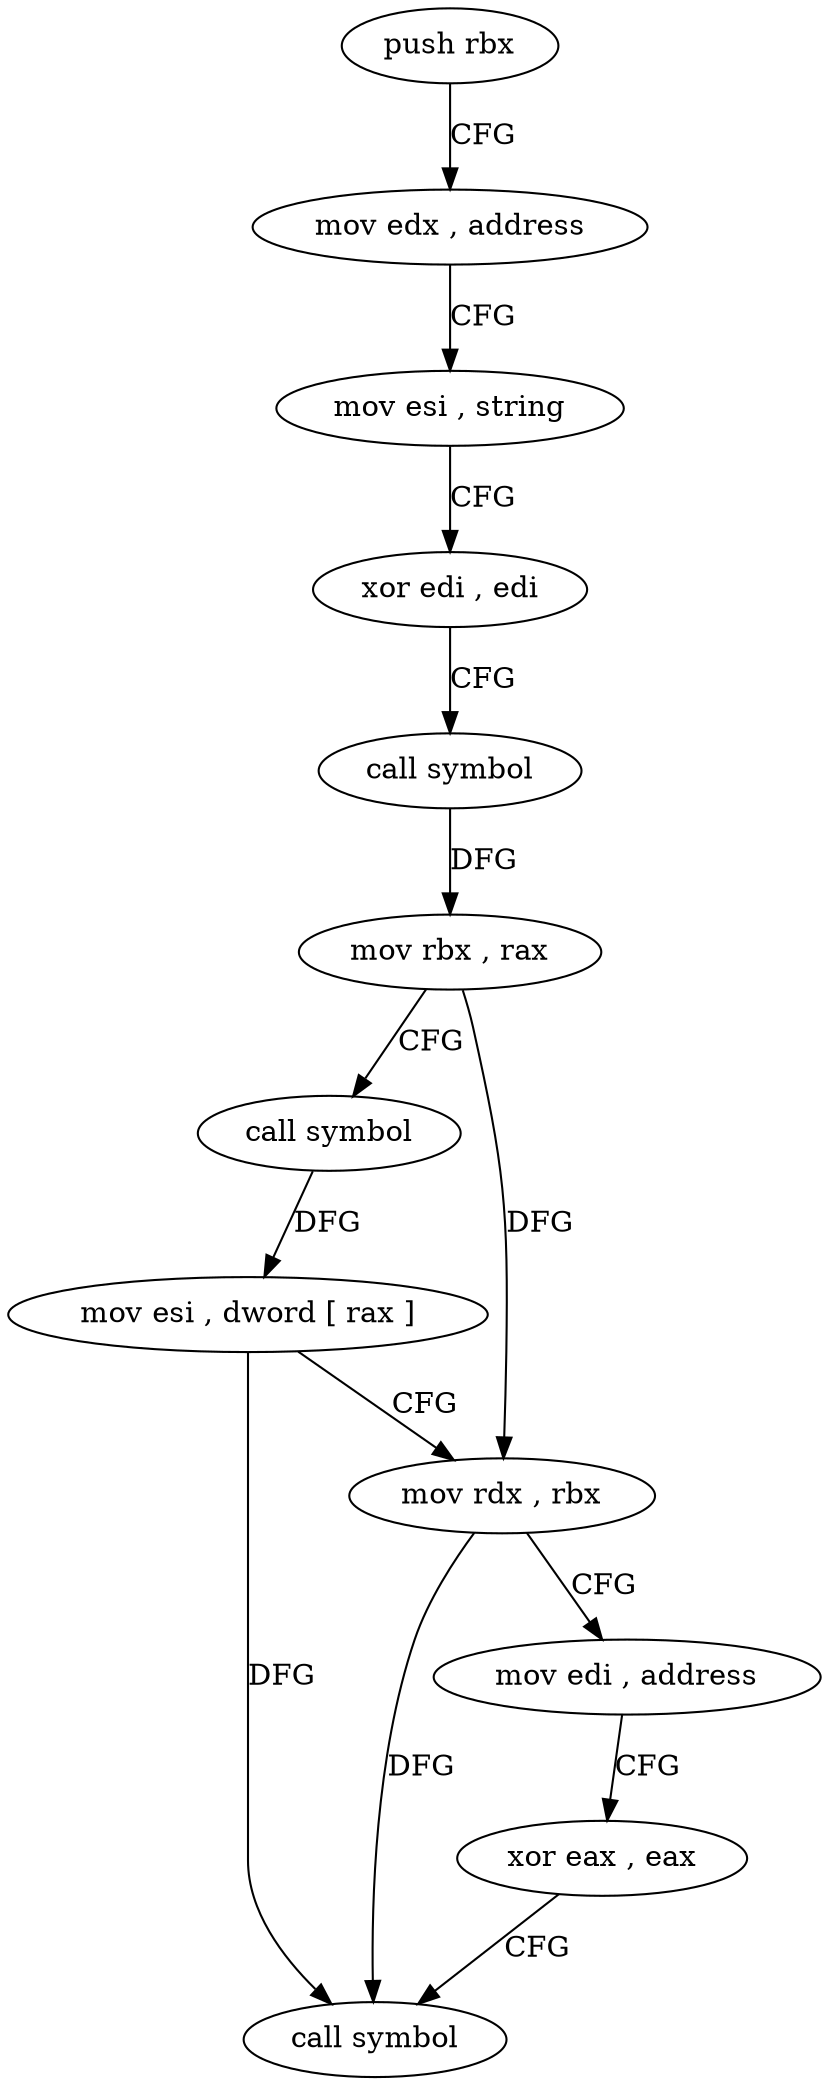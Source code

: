 digraph "func" {
"4208256" [label = "push rbx" ]
"4208257" [label = "mov edx , address" ]
"4208262" [label = "mov esi , string" ]
"4208267" [label = "xor edi , edi" ]
"4208269" [label = "call symbol" ]
"4208274" [label = "mov rbx , rax" ]
"4208277" [label = "call symbol" ]
"4208282" [label = "mov esi , dword [ rax ]" ]
"4208284" [label = "mov rdx , rbx" ]
"4208287" [label = "mov edi , address" ]
"4208292" [label = "xor eax , eax" ]
"4208294" [label = "call symbol" ]
"4208256" -> "4208257" [ label = "CFG" ]
"4208257" -> "4208262" [ label = "CFG" ]
"4208262" -> "4208267" [ label = "CFG" ]
"4208267" -> "4208269" [ label = "CFG" ]
"4208269" -> "4208274" [ label = "DFG" ]
"4208274" -> "4208277" [ label = "CFG" ]
"4208274" -> "4208284" [ label = "DFG" ]
"4208277" -> "4208282" [ label = "DFG" ]
"4208282" -> "4208284" [ label = "CFG" ]
"4208282" -> "4208294" [ label = "DFG" ]
"4208284" -> "4208287" [ label = "CFG" ]
"4208284" -> "4208294" [ label = "DFG" ]
"4208287" -> "4208292" [ label = "CFG" ]
"4208292" -> "4208294" [ label = "CFG" ]
}
